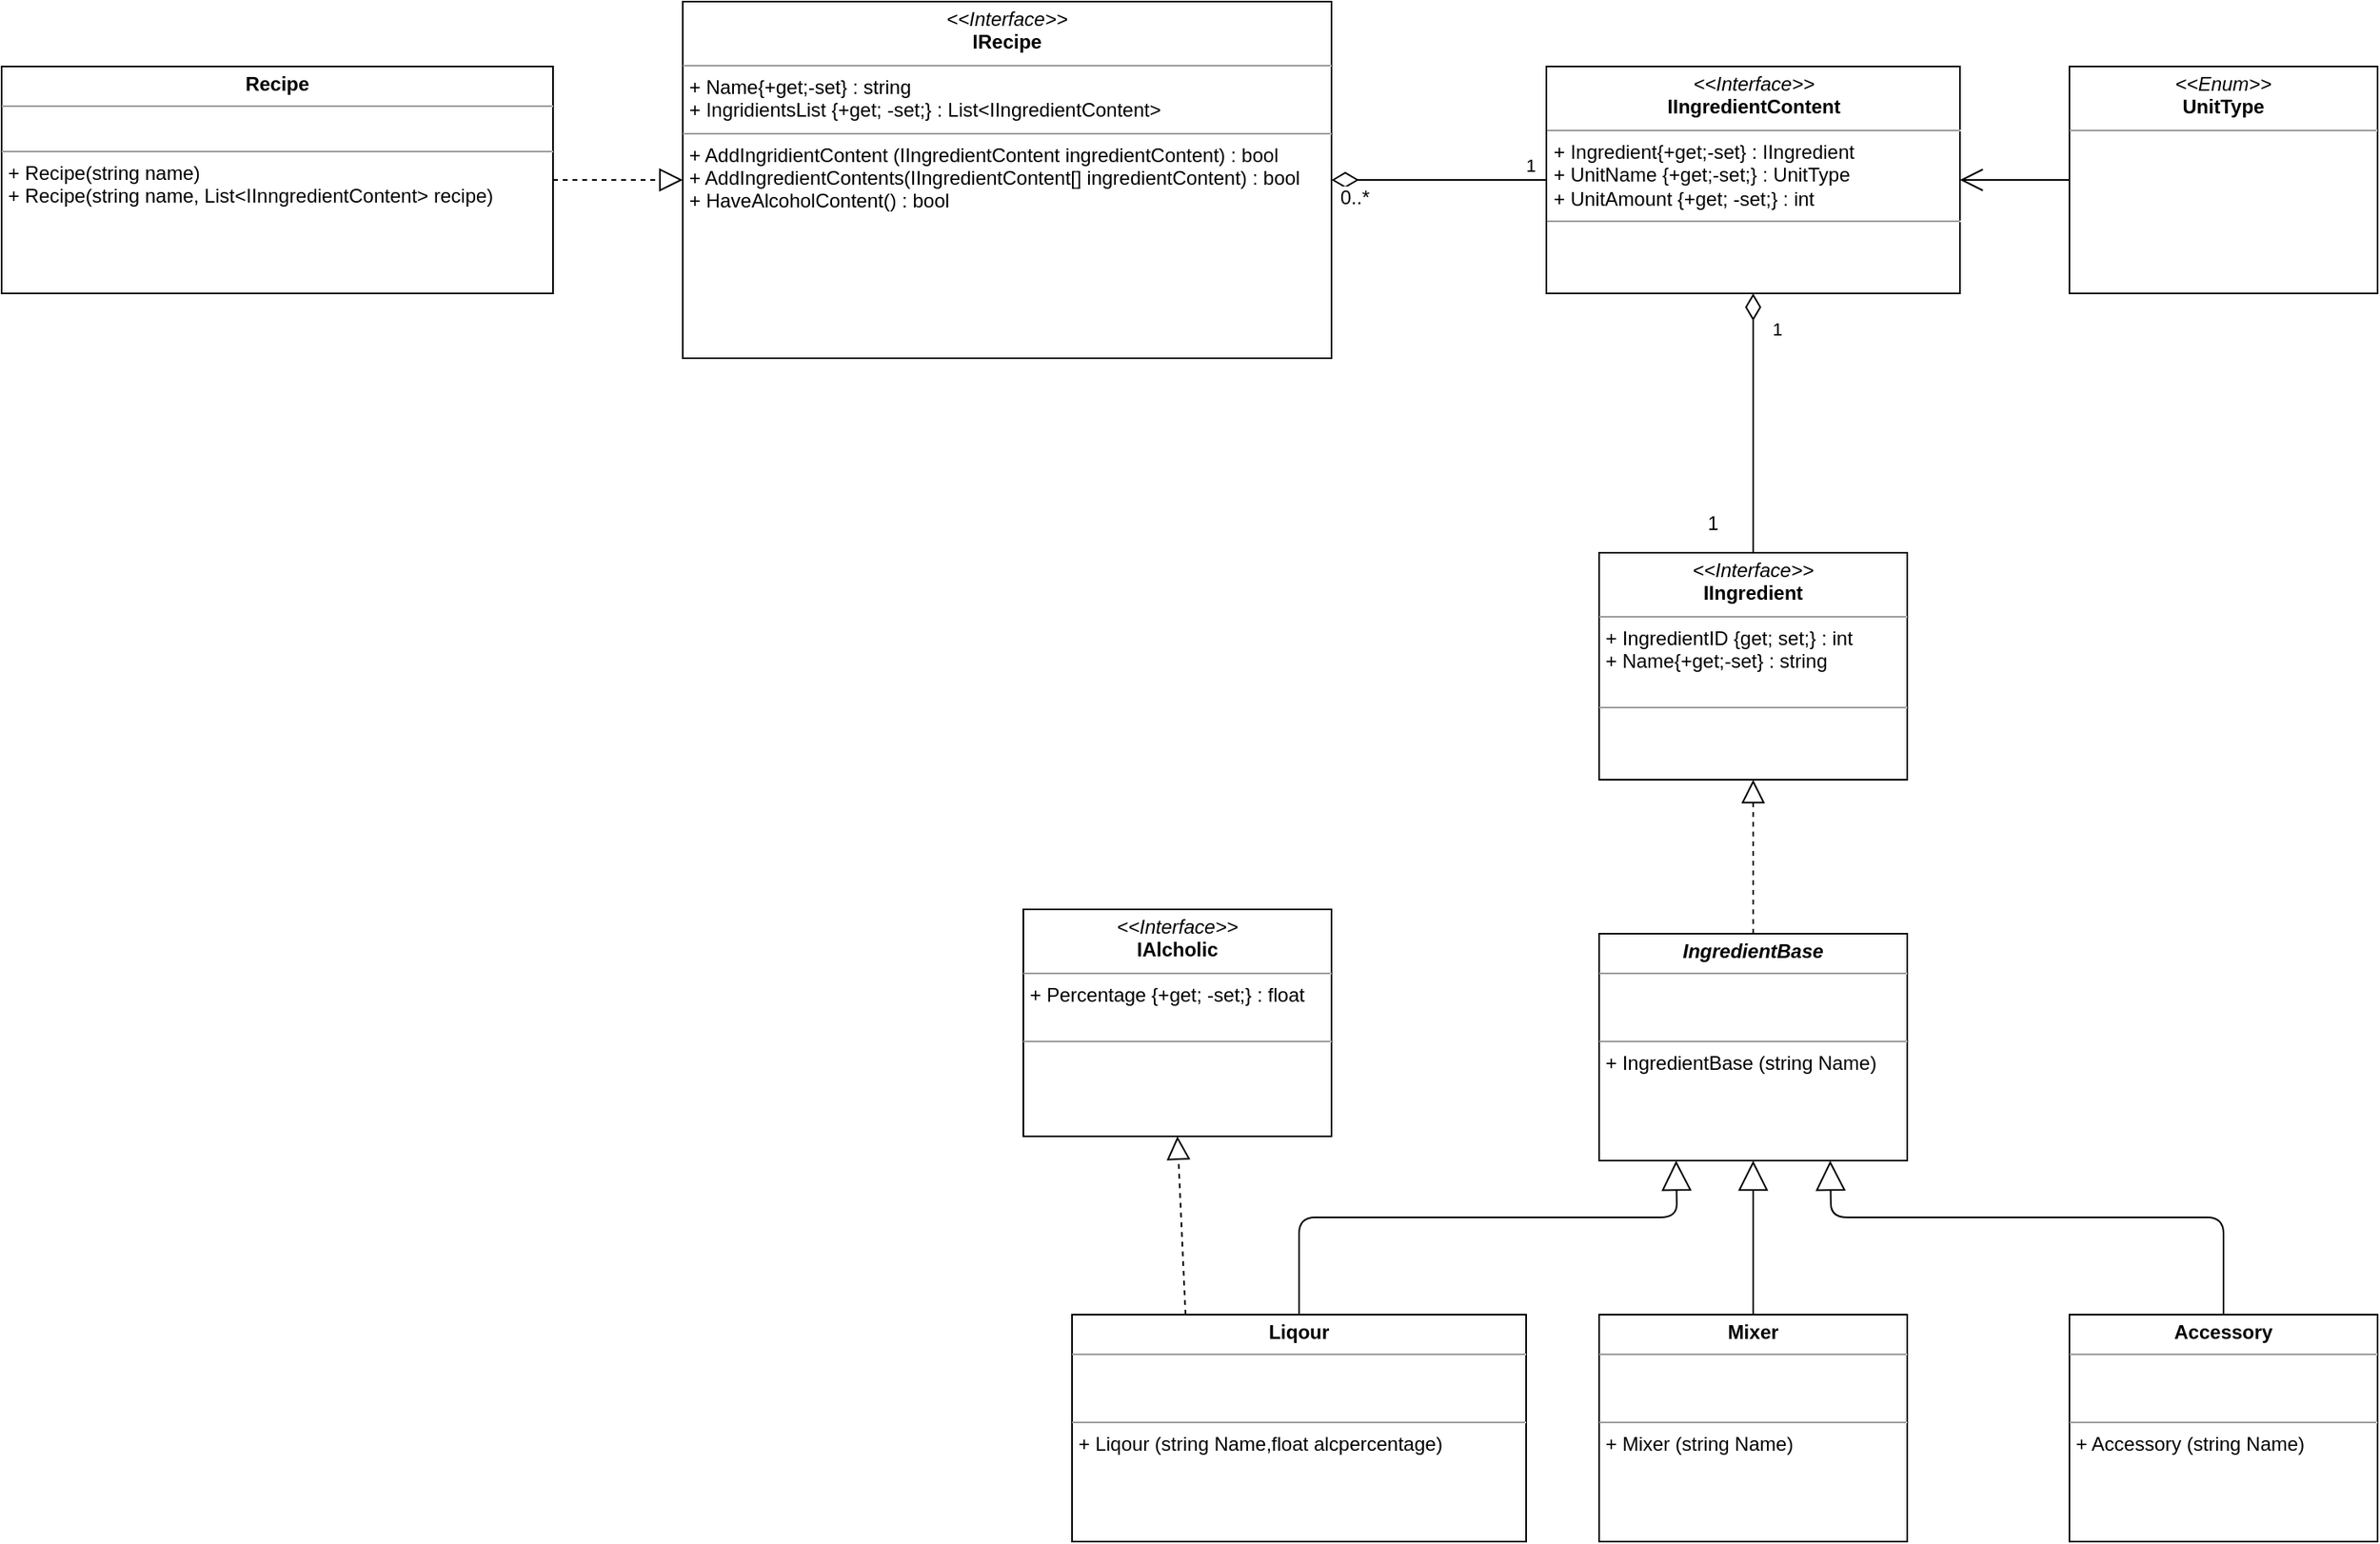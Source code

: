 <mxfile version="11.1.1" type="device"><diagram id="YM3aMSOAbkencKAcVOhW" name="Page-1"><mxGraphModel dx="2272" dy="824" grid="1" gridSize="10" guides="1" tooltips="1" connect="1" arrows="1" fold="1" page="1" pageScale="1" pageWidth="850" pageHeight="1100" math="0" shadow="0"><root><mxCell id="0"/><mxCell id="1" parent="0"/><mxCell id="JwihVDg0G1REesopHHZJ-3" value="&lt;p style=&quot;margin: 0px ; margin-top: 4px ; text-align: center&quot;&gt;&lt;b&gt;Mixer&lt;/b&gt;&lt;/p&gt;&lt;hr size=&quot;1&quot;&gt;&lt;p style=&quot;margin: 0px ; margin-left: 4px&quot;&gt;&lt;br&gt;&lt;br&gt;&lt;/p&gt;&lt;hr size=&quot;1&quot;&gt;&lt;p style=&quot;margin: 0px ; margin-left: 4px&quot;&gt;+ Mixer (string Name)&lt;/p&gt;" style="verticalAlign=top;align=left;overflow=fill;fontSize=12;fontFamily=Helvetica;html=1;" parent="1" vertex="1"><mxGeometry x="365" y="835" width="190" height="140" as="geometry"/></mxCell><mxCell id="JwihVDg0G1REesopHHZJ-2" value="&lt;p style=&quot;margin: 0px ; margin-top: 4px ; text-align: center&quot;&gt;&lt;i&gt;&amp;lt;&amp;lt;Interface&amp;gt;&amp;gt;&lt;/i&gt;&lt;br&gt;&lt;b&gt;IAlcholic&lt;/b&gt;&lt;/p&gt;&lt;hr size=&quot;1&quot;&gt;&lt;p style=&quot;margin: 0px ; margin-left: 4px&quot;&gt;+ Percentage {+get; -set;} : float&lt;br&gt;&lt;br&gt;&lt;/p&gt;&lt;hr size=&quot;1&quot;&gt;&lt;p style=&quot;margin: 0px ; margin-left: 4px&quot;&gt;&lt;br&gt;&lt;/p&gt;" style="verticalAlign=top;align=left;overflow=fill;fontSize=12;fontFamily=Helvetica;html=1;" parent="1" vertex="1"><mxGeometry x="10" y="585" width="190" height="140" as="geometry"/></mxCell><mxCell id="JwihVDg0G1REesopHHZJ-5" value="&lt;p style=&quot;margin: 0px ; margin-top: 4px ; text-align: center&quot;&gt;&lt;b&gt;Liqour&lt;/b&gt;&lt;/p&gt;&lt;hr size=&quot;1&quot;&gt;&lt;p style=&quot;margin: 0px ; margin-left: 4px&quot;&gt;&lt;br&gt;&lt;br&gt;&lt;/p&gt;&lt;hr size=&quot;1&quot;&gt;&lt;p style=&quot;margin: 0px ; margin-left: 4px&quot;&gt;+ Liqour (string Name,float alcpercentage)&lt;/p&gt;" style="verticalAlign=top;align=left;overflow=fill;fontSize=12;fontFamily=Helvetica;html=1;" parent="1" vertex="1"><mxGeometry x="40" y="835" width="280" height="140" as="geometry"/></mxCell><mxCell id="JwihVDg0G1REesopHHZJ-12" value="&lt;p style=&quot;margin: 0px ; margin-top: 4px ; text-align: center&quot;&gt;&lt;b&gt;Accessory&lt;/b&gt;&lt;/p&gt;&lt;hr size=&quot;1&quot;&gt;&lt;p style=&quot;margin: 0px ; margin-left: 4px&quot;&gt;&lt;br&gt;&lt;br&gt;&lt;/p&gt;&lt;hr size=&quot;1&quot;&gt;&lt;p style=&quot;margin: 0px ; margin-left: 4px&quot;&gt;+ Accessory (string Name)&lt;/p&gt;" style="verticalAlign=top;align=left;overflow=fill;fontSize=12;fontFamily=Helvetica;html=1;" parent="1" vertex="1"><mxGeometry x="655" y="835" width="190" height="140" as="geometry"/></mxCell><mxCell id="JwihVDg0G1REesopHHZJ-17" value="&lt;p style=&quot;margin: 0px ; margin-top: 4px ; text-align: center&quot;&gt;&lt;i&gt;&amp;lt;&amp;lt;Interface&amp;gt;&amp;gt;&lt;/i&gt;&lt;br&gt;&lt;b&gt;IIngredient&lt;/b&gt;&lt;/p&gt;&lt;hr size=&quot;1&quot;&gt;&lt;p style=&quot;margin: 0px ; margin-left: 4px&quot;&gt;+ IngredientID {get; set;} : int&lt;br&gt;+ Name{+get;-set} : string&lt;/p&gt;&lt;p style=&quot;margin: 0px ; margin-left: 4px&quot;&gt;&lt;br&gt;&lt;/p&gt;&lt;hr size=&quot;1&quot;&gt;&lt;p style=&quot;margin: 0px ; margin-left: 4px&quot;&gt;&lt;br&gt;&lt;/p&gt;" style="verticalAlign=top;align=left;overflow=fill;fontSize=12;fontFamily=Helvetica;html=1;" parent="1" vertex="1"><mxGeometry x="365" y="365" width="190" height="140" as="geometry"/></mxCell><mxCell id="JwihVDg0G1REesopHHZJ-21" value="&lt;p style=&quot;margin: 0px ; margin-top: 4px ; text-align: center&quot;&gt;&lt;i&gt;&amp;lt;&amp;lt;Interface&amp;gt;&amp;gt;&lt;/i&gt;&lt;br&gt;&lt;b&gt;IRecipe&lt;/b&gt;&lt;/p&gt;&lt;hr size=&quot;1&quot;&gt;&lt;p style=&quot;margin: 0px ; margin-left: 4px&quot;&gt;+ Name{+get;-set} : string&lt;br&gt;+ IngridientsList {+get; -set;} : List&amp;lt;IIngredientContent&amp;gt;&lt;/p&gt;&lt;hr size=&quot;1&quot;&gt;&lt;p style=&quot;margin: 0px ; margin-left: 4px&quot;&gt;&lt;span&gt;+ AddIngridientContent (IIngredientContent ingredientContent) : bool&lt;/span&gt;&lt;br&gt;&lt;/p&gt;&lt;p style=&quot;margin: 0px ; margin-left: 4px&quot;&gt;&lt;span&gt;+ AddIngredientContents(IIngredientContent[] ingredientContent) : bool&lt;/span&gt;&lt;/p&gt;&lt;p style=&quot;margin: 0px ; margin-left: 4px&quot;&gt;&lt;span&gt;+ HaveAlcoholContent() : bool&lt;/span&gt;&lt;/p&gt;&lt;p style=&quot;margin: 0px ; margin-left: 4px&quot;&gt;&lt;br&gt;&lt;/p&gt;" style="verticalAlign=top;align=left;overflow=fill;fontSize=12;fontFamily=Helvetica;html=1;" parent="1" vertex="1"><mxGeometry x="-200" y="25" width="400" height="220" as="geometry"/></mxCell><mxCell id="YZ8XRARif8vNYeRSXwQ_-1" value="&lt;p style=&quot;margin: 0px ; margin-top: 4px ; text-align: center&quot;&gt;&lt;i&gt;&amp;lt;&amp;lt;Interface&amp;gt;&amp;gt;&lt;/i&gt;&lt;br&gt;&lt;b&gt;IIngredientContent&lt;/b&gt;&lt;/p&gt;&lt;hr size=&quot;1&quot;&gt;&lt;p style=&quot;margin: 0px ; margin-left: 4px&quot;&gt;+ Ingredient{+get;-set} : IIngredient&lt;/p&gt;&lt;p style=&quot;margin: 0px ; margin-left: 4px&quot;&gt;+ UnitName {+get;-set;} : UnitType&lt;/p&gt;&lt;p style=&quot;margin: 0px ; margin-left: 4px&quot;&gt;+ UnitAmount {+get; -set;} : int&lt;/p&gt;&lt;hr size=&quot;1&quot;&gt;&lt;p style=&quot;margin: 0px ; margin-left: 4px&quot;&gt;&lt;br&gt;&lt;/p&gt;" style="verticalAlign=top;align=left;overflow=fill;fontSize=12;fontFamily=Helvetica;html=1;" parent="1" vertex="1"><mxGeometry x="332.5" y="65" width="255" height="140" as="geometry"/></mxCell><mxCell id="YZ8XRARif8vNYeRSXwQ_-2" value="&lt;p style=&quot;margin: 0px ; margin-top: 4px ; text-align: center&quot;&gt;&lt;i&gt;&amp;lt;&amp;lt;Enum&amp;gt;&amp;gt;&lt;/i&gt;&lt;br&gt;&lt;b&gt;UnitType&lt;/b&gt;&lt;/p&gt;&lt;hr size=&quot;1&quot;&gt;&lt;p style=&quot;margin: 0px ; margin-left: 4px&quot;&gt;&lt;br&gt;&lt;/p&gt;" style="verticalAlign=top;align=left;overflow=fill;fontSize=12;fontFamily=Helvetica;html=1;" parent="1" vertex="1"><mxGeometry x="655" y="65" width="190" height="140" as="geometry"/></mxCell><mxCell id="YZ8XRARif8vNYeRSXwQ_-5" value="" style="endArrow=open;endFill=1;endSize=12;html=1;exitX=0;exitY=0.5;exitDx=0;exitDy=0;entryX=1;entryY=0.5;entryDx=0;entryDy=0;" parent="1" source="YZ8XRARif8vNYeRSXwQ_-2" target="YZ8XRARif8vNYeRSXwQ_-1" edge="1"><mxGeometry width="160" relative="1" as="geometry"><mxPoint x="600" y="225" as="sourcePoint"/><mxPoint x="760" y="225" as="targetPoint"/></mxGeometry></mxCell><mxCell id="YZ8XRARif8vNYeRSXwQ_-16" value="1" style="endArrow=none;html=1;endSize=12;startArrow=diamondThin;startSize=14;startFill=0;edgeStyle=orthogonalEdgeStyle;align=left;verticalAlign=bottom;strokeWidth=1;endFill=0;exitX=0.5;exitY=1;exitDx=0;exitDy=0;entryX=0.5;entryY=0;entryDx=0;entryDy=0;" parent="1" source="YZ8XRARif8vNYeRSXwQ_-1" target="JwihVDg0G1REesopHHZJ-17" edge="1"><mxGeometry x="-0.621" y="10" relative="1" as="geometry"><mxPoint x="240" y="274.167" as="sourcePoint"/><mxPoint x="400" y="274.167" as="targetPoint"/><mxPoint as="offset"/></mxGeometry></mxCell><mxCell id="YZ8XRARif8vNYeRSXwQ_-19" value="1" style="text;html=1;resizable=0;points=[];autosize=1;align=left;verticalAlign=top;spacingTop=-4;" parent="1" vertex="1"><mxGeometry x="430" y="337" width="20" height="20" as="geometry"/></mxCell><mxCell id="YZ8XRARif8vNYeRSXwQ_-20" value="1" style="endArrow=none;html=1;endSize=12;startArrow=diamondThin;startSize=14;startFill=0;edgeStyle=orthogonalEdgeStyle;align=left;verticalAlign=bottom;strokeWidth=1;endFill=0;exitX=1;exitY=0.5;exitDx=0;exitDy=0;entryX=0;entryY=0.5;entryDx=0;entryDy=0;" parent="1" source="JwihVDg0G1REesopHHZJ-21" target="YZ8XRARif8vNYeRSXwQ_-1" edge="1"><mxGeometry x="0.778" relative="1" as="geometry"><mxPoint x="470" y="214.667" as="sourcePoint"/><mxPoint x="310" y="135" as="targetPoint"/><mxPoint as="offset"/></mxGeometry></mxCell><mxCell id="YZ8XRARif8vNYeRSXwQ_-21" value="0..*" style="text;html=1;resizable=0;points=[];align=center;verticalAlign=middle;labelBackgroundColor=#ffffff;" parent="YZ8XRARif8vNYeRSXwQ_-20" vertex="1" connectable="0"><mxGeometry x="-0.696" y="3" relative="1" as="geometry"><mxPoint x="-6" y="13.5" as="offset"/></mxGeometry></mxCell><mxCell id="YZ8XRARif8vNYeRSXwQ_-22" value="&lt;p style=&quot;margin: 0px ; margin-top: 4px ; text-align: center&quot;&gt;&lt;b&gt;Recipe&lt;/b&gt;&lt;/p&gt;&lt;hr size=&quot;1&quot;&gt;&lt;p style=&quot;margin: 0px ; margin-left: 4px&quot;&gt;&lt;br&gt;&lt;/p&gt;&lt;hr size=&quot;1&quot;&gt;&lt;p style=&quot;margin: 0px ; margin-left: 4px&quot;&gt;+ Recipe(string name)&lt;/p&gt;&lt;p style=&quot;margin: 0px ; margin-left: 4px&quot;&gt;+ Recipe(string name, List&amp;lt;IInngredientContent&amp;gt; recipe)&lt;/p&gt;" style="verticalAlign=top;align=left;overflow=fill;fontSize=12;fontFamily=Helvetica;html=1;" parent="1" vertex="1"><mxGeometry x="-620" y="65" width="340" height="140" as="geometry"/></mxCell><mxCell id="YZ8XRARif8vNYeRSXwQ_-27" value="" style="endArrow=block;dashed=1;endFill=0;endSize=12;html=1;strokeWidth=1;exitX=0.5;exitY=0;exitDx=0;exitDy=0;entryX=0.5;entryY=1;entryDx=0;entryDy=0;" parent="1" source="YZ8XRARif8vNYeRSXwQ_-29" target="JwihVDg0G1REesopHHZJ-17" edge="1"><mxGeometry width="160" relative="1" as="geometry"><mxPoint x="190" y="845" as="sourcePoint"/><mxPoint x="190" y="735" as="targetPoint"/></mxGeometry></mxCell><mxCell id="YZ8XRARif8vNYeRSXwQ_-29" value="&lt;p style=&quot;margin: 0px ; margin-top: 4px ; text-align: center&quot;&gt;&lt;b&gt;&lt;i&gt;IngredientBase&lt;/i&gt;&lt;/b&gt;&lt;/p&gt;&lt;hr size=&quot;1&quot;&gt;&lt;p style=&quot;margin: 0px ; margin-left: 4px&quot;&gt;&lt;br&gt;&lt;br&gt;&lt;/p&gt;&lt;hr size=&quot;1&quot;&gt;&lt;p style=&quot;margin: 0px ; margin-left: 4px&quot;&gt;+ IngredientBase (string Name)&lt;/p&gt;" style="verticalAlign=top;align=left;overflow=fill;fontSize=12;fontFamily=Helvetica;html=1;" parent="1" vertex="1"><mxGeometry x="365" y="600" width="190" height="140" as="geometry"/></mxCell><mxCell id="YZ8XRARif8vNYeRSXwQ_-30" value="" style="endArrow=block;dashed=1;endFill=0;endSize=12;html=1;strokeWidth=1;exitX=0.25;exitY=0;exitDx=0;exitDy=0;entryX=0.5;entryY=1;entryDx=0;entryDy=0;" parent="1" source="JwihVDg0G1REesopHHZJ-5" target="JwihVDg0G1REesopHHZJ-2" edge="1"><mxGeometry width="160" relative="1" as="geometry"><mxPoint x="470" y="610" as="sourcePoint"/><mxPoint x="470" y="515.0" as="targetPoint"/></mxGeometry></mxCell><mxCell id="YZ8XRARif8vNYeRSXwQ_-31" value="" style="endArrow=block;endSize=16;endFill=0;html=1;strokeWidth=1;exitX=0.5;exitY=0;exitDx=0;exitDy=0;entryX=0.25;entryY=1;entryDx=0;entryDy=0;" parent="1" source="JwihVDg0G1REesopHHZJ-5" target="YZ8XRARif8vNYeRSXwQ_-29" edge="1"><mxGeometry x="0.447" y="-31" width="160" relative="1" as="geometry"><mxPoint x="280" y="785" as="sourcePoint"/><mxPoint x="240" y="730" as="targetPoint"/><Array as="points"><mxPoint x="180" y="775"/><mxPoint x="413" y="775"/></Array><mxPoint as="offset"/></mxGeometry></mxCell><mxCell id="YZ8XRARif8vNYeRSXwQ_-32" value="" style="endArrow=block;endSize=16;endFill=0;html=1;strokeWidth=1;exitX=0.5;exitY=0;exitDx=0;exitDy=0;entryX=0.5;entryY=1;entryDx=0;entryDy=0;" parent="1" source="JwihVDg0G1REesopHHZJ-3" target="YZ8XRARif8vNYeRSXwQ_-29" edge="1"><mxGeometry x="0.053" y="-90" width="160" relative="1" as="geometry"><mxPoint x="190" y="845" as="sourcePoint"/><mxPoint x="422.5" y="750" as="targetPoint"/><mxPoint as="offset"/></mxGeometry></mxCell><mxCell id="YZ8XRARif8vNYeRSXwQ_-33" value="" style="endArrow=block;endSize=16;endFill=0;html=1;strokeWidth=1;exitX=0.5;exitY=0;exitDx=0;exitDy=0;entryX=0.75;entryY=1;entryDx=0;entryDy=0;" parent="1" source="JwihVDg0G1REesopHHZJ-12" target="YZ8XRARif8vNYeRSXwQ_-29" edge="1"><mxGeometry x="-0.048" y="-70" width="160" relative="1" as="geometry"><mxPoint x="470" y="845" as="sourcePoint"/><mxPoint x="700" y="720" as="targetPoint"/><Array as="points"><mxPoint x="750" y="775"/><mxPoint x="508" y="775"/></Array><mxPoint as="offset"/></mxGeometry></mxCell><mxCell id="YZ8XRARif8vNYeRSXwQ_-34" value="" style="endArrow=block;dashed=1;endFill=0;endSize=12;html=1;strokeWidth=1;exitX=1;exitY=0.5;exitDx=0;exitDy=0;entryX=0;entryY=0.5;entryDx=0;entryDy=0;" parent="1" source="YZ8XRARif8vNYeRSXwQ_-22" target="JwihVDg0G1REesopHHZJ-21" edge="1"><mxGeometry width="160" relative="1" as="geometry"><mxPoint x="470" y="610" as="sourcePoint"/><mxPoint x="470" y="515.0" as="targetPoint"/></mxGeometry></mxCell></root></mxGraphModel></diagram><diagram id="VkEmB2RXxNGK5qUrut8i" name="Page-2"><mxGraphModel dx="2272" dy="1924" grid="1" gridSize="10" guides="1" tooltips="1" connect="1" arrows="1" fold="1" page="1" pageScale="1" pageWidth="850" pageHeight="1100" math="0" shadow="0"><root><mxCell id="QDJYfBLmfk9MfmDo4EVI-0"/><mxCell id="QDJYfBLmfk9MfmDo4EVI-1" parent="QDJYfBLmfk9MfmDo4EVI-0"/><mxCell id="QDJYfBLmfk9MfmDo4EVI-2" value="&lt;div style=&quot;box-sizing: border-box ; width: 100% ; background: #e4e4e4 ; padding: 2px&quot;&gt;Accessory&lt;/div&gt;&lt;table style=&quot;width: 100% ; font-size: 1em&quot; cellpadding=&quot;2&quot; cellspacing=&quot;0&quot;&gt;&lt;tbody&gt;&lt;tr&gt;&lt;td&gt;PK,FK&lt;/td&gt;&lt;td&gt;IngredientID&lt;/td&gt;&lt;/tr&gt;&lt;/tbody&gt;&lt;/table&gt;" style="verticalAlign=top;align=left;overflow=fill;html=1;" vertex="1" parent="QDJYfBLmfk9MfmDo4EVI-1"><mxGeometry x="110" y="300" width="180" height="60" as="geometry"/></mxCell><mxCell id="QDJYfBLmfk9MfmDo4EVI-3" value="&lt;div style=&quot;box-sizing: border-box ; width: 100% ; background: #e4e4e4 ; padding: 2px&quot;&gt;IngredientBases&lt;/div&gt;&lt;table style=&quot;width: 100% ; font-size: 1em&quot; cellpadding=&quot;2&quot; cellspacing=&quot;0&quot;&gt;&lt;tbody&gt;&lt;tr&gt;&lt;td&gt;PK&lt;/td&gt;&lt;td&gt;IngredientID&lt;/td&gt;&lt;/tr&gt;&lt;tr&gt;&lt;td&gt;&lt;br&gt;&lt;/td&gt;&lt;td&gt;Name&lt;/td&gt;&lt;/tr&gt;&lt;/tbody&gt;&lt;/table&gt;" style="verticalAlign=top;align=left;overflow=fill;html=1;" vertex="1" parent="QDJYfBLmfk9MfmDo4EVI-1"><mxGeometry x="260" y="110" width="180" height="90" as="geometry"/></mxCell><mxCell id="QDJYfBLmfk9MfmDo4EVI-4" value="" style="endArrow=none;html=1;edgeStyle=orthogonalEdgeStyle;exitX=0.5;exitY=0;exitDx=0;exitDy=0;entryX=0.25;entryY=1;entryDx=0;entryDy=0;" edge="1" parent="QDJYfBLmfk9MfmDo4EVI-1" source="QDJYfBLmfk9MfmDo4EVI-2" target="QDJYfBLmfk9MfmDo4EVI-3"><mxGeometry relative="1" as="geometry"><mxPoint x="360" y="260" as="sourcePoint"/><mxPoint x="520" y="260" as="targetPoint"/></mxGeometry></mxCell><mxCell id="QDJYfBLmfk9MfmDo4EVI-5" value="0..*" style="resizable=0;html=1;align=left;verticalAlign=bottom;labelBackgroundColor=#ffffff;fontSize=10;" connectable="0" vertex="1" parent="QDJYfBLmfk9MfmDo4EVI-4"><mxGeometry x="-1" relative="1" as="geometry"/></mxCell><mxCell id="QDJYfBLmfk9MfmDo4EVI-6" value="1" style="resizable=0;html=1;align=right;verticalAlign=bottom;labelBackgroundColor=#ffffff;fontSize=10;" connectable="0" vertex="1" parent="QDJYfBLmfk9MfmDo4EVI-4"><mxGeometry x="1" relative="1" as="geometry"><mxPoint x="-5" y="20" as="offset"/></mxGeometry></mxCell><mxCell id="QDJYfBLmfk9MfmDo4EVI-7" value="&lt;div style=&quot;box-sizing: border-box ; width: 100% ; background: #e4e4e4 ; padding: 2px&quot;&gt;IngredientContents&lt;/div&gt;&lt;table style=&quot;width: 100% ; font-size: 1em&quot; cellpadding=&quot;2&quot; cellspacing=&quot;0&quot;&gt;&lt;tbody&gt;&lt;tr&gt;&lt;td&gt;PK&lt;/td&gt;&lt;td&gt;IngredientContentID&lt;/td&gt;&lt;/tr&gt;&lt;tr&gt;&lt;td&gt;&lt;br&gt;&lt;/td&gt;&lt;td&gt;UnitType&lt;/td&gt;&lt;/tr&gt;&lt;tr&gt;&lt;td&gt;&lt;br&gt;&lt;/td&gt;&lt;td&gt;UnitAmount&lt;/td&gt;&lt;/tr&gt;&lt;tr&gt;&lt;td&gt;FK&lt;/td&gt;&lt;td&gt;Ingredient_IngredientID&lt;/td&gt;&lt;/tr&gt;&lt;tr&gt;&lt;td&gt;FK&lt;/td&gt;&lt;td&gt;Recipe_RecipeID&lt;/td&gt;&lt;/tr&gt;&lt;/tbody&gt;&lt;/table&gt;" style="verticalAlign=top;align=left;overflow=fill;html=1;" vertex="1" parent="QDJYfBLmfk9MfmDo4EVI-1"><mxGeometry x="260" y="-80" width="180" height="110" as="geometry"/></mxCell><mxCell id="QDJYfBLmfk9MfmDo4EVI-8" value="" style="endArrow=none;html=1;edgeStyle=orthogonalEdgeStyle;exitX=0.5;exitY=1;exitDx=0;exitDy=0;entryX=0.5;entryY=0;entryDx=0;entryDy=0;" edge="1" parent="QDJYfBLmfk9MfmDo4EVI-1" source="QDJYfBLmfk9MfmDo4EVI-7" target="QDJYfBLmfk9MfmDo4EVI-3"><mxGeometry relative="1" as="geometry"><mxPoint x="210" y="310" as="sourcePoint"/><mxPoint x="315" y="210" as="targetPoint"/></mxGeometry></mxCell><mxCell id="QDJYfBLmfk9MfmDo4EVI-9" value="0..*" style="resizable=0;html=1;align=left;verticalAlign=bottom;labelBackgroundColor=#ffffff;fontSize=10;" connectable="0" vertex="1" parent="QDJYfBLmfk9MfmDo4EVI-8"><mxGeometry x="-1" relative="1" as="geometry"><mxPoint x="-20" y="80" as="offset"/></mxGeometry></mxCell><mxCell id="QDJYfBLmfk9MfmDo4EVI-10" value="1" style="resizable=0;html=1;align=right;verticalAlign=bottom;labelBackgroundColor=#ffffff;fontSize=10;" connectable="0" vertex="1" parent="QDJYfBLmfk9MfmDo4EVI-8"><mxGeometry x="1" relative="1" as="geometry"><mxPoint x="20" y="-60" as="offset"/></mxGeometry></mxCell><mxCell id="QDJYfBLmfk9MfmDo4EVI-11" value="&lt;div style=&quot;box-sizing: border-box ; width: 100% ; background: #e4e4e4 ; padding: 2px&quot;&gt;Liqour&lt;/div&gt;&lt;table style=&quot;width: 100% ; font-size: 1em&quot; cellpadding=&quot;2&quot; cellspacing=&quot;0&quot;&gt;&lt;tbody&gt;&lt;tr&gt;&lt;td&gt;PK,FK&lt;/td&gt;&lt;td&gt;IngredientID&lt;/td&gt;&lt;/tr&gt;&lt;tr&gt;&lt;td&gt;&lt;br&gt;&lt;/td&gt;&lt;td&gt;Percentage&lt;/td&gt;&lt;/tr&gt;&lt;/tbody&gt;&lt;/table&gt;" style="verticalAlign=top;align=left;overflow=fill;html=1;" vertex="1" parent="QDJYfBLmfk9MfmDo4EVI-1"><mxGeometry x="260" y="450" width="180" height="60" as="geometry"/></mxCell><mxCell id="QDJYfBLmfk9MfmDo4EVI-12" value="" style="endArrow=none;html=1;edgeStyle=orthogonalEdgeStyle;exitX=0.5;exitY=0;exitDx=0;exitDy=0;entryX=0.5;entryY=1;entryDx=0;entryDy=0;endFill=0;" edge="1" parent="QDJYfBLmfk9MfmDo4EVI-1" source="QDJYfBLmfk9MfmDo4EVI-11" target="QDJYfBLmfk9MfmDo4EVI-3"><mxGeometry relative="1" as="geometry"><mxPoint x="540" y="410" as="sourcePoint"/><mxPoint x="485" y="350" as="targetPoint"/></mxGeometry></mxCell><mxCell id="QDJYfBLmfk9MfmDo4EVI-13" value="0..*" style="resizable=0;html=1;align=left;verticalAlign=bottom;labelBackgroundColor=#ffffff;fontSize=10;" connectable="0" vertex="1" parent="QDJYfBLmfk9MfmDo4EVI-12"><mxGeometry x="-1" relative="1" as="geometry"/></mxCell><mxCell id="QDJYfBLmfk9MfmDo4EVI-14" value="1" style="resizable=0;html=1;align=right;verticalAlign=bottom;labelBackgroundColor=#ffffff;fontSize=10;" connectable="0" vertex="1" parent="QDJYfBLmfk9MfmDo4EVI-12"><mxGeometry x="1" relative="1" as="geometry"><mxPoint x="-5" y="20" as="offset"/></mxGeometry></mxCell><mxCell id="QDJYfBLmfk9MfmDo4EVI-15" value="&lt;div style=&quot;box-sizing: border-box ; width: 100% ; background: #e4e4e4 ; padding: 2px&quot;&gt;Mixer&lt;/div&gt;&lt;table style=&quot;width: 100% ; font-size: 1em&quot; cellpadding=&quot;2&quot; cellspacing=&quot;0&quot;&gt;&lt;tbody&gt;&lt;tr&gt;&lt;td&gt;PK,FK&lt;/td&gt;&lt;td&gt;IngredientID&lt;/td&gt;&lt;/tr&gt;&lt;/tbody&gt;&lt;/table&gt;" style="verticalAlign=top;align=left;overflow=fill;html=1;" vertex="1" parent="QDJYfBLmfk9MfmDo4EVI-1"><mxGeometry x="390" y="300" width="180" height="60" as="geometry"/></mxCell><mxCell id="QDJYfBLmfk9MfmDo4EVI-16" value="" style="endArrow=none;html=1;edgeStyle=orthogonalEdgeStyle;exitX=0.5;exitY=0;exitDx=0;exitDy=0;entryX=0.75;entryY=1;entryDx=0;entryDy=0;" edge="1" parent="QDJYfBLmfk9MfmDo4EVI-1" source="QDJYfBLmfk9MfmDo4EVI-15" target="QDJYfBLmfk9MfmDo4EVI-3"><mxGeometry relative="1" as="geometry"><mxPoint x="700" y="330" as="sourcePoint"/><mxPoint x="645" y="270" as="targetPoint"/></mxGeometry></mxCell><mxCell id="QDJYfBLmfk9MfmDo4EVI-17" value="0..*" style="resizable=0;html=1;align=left;verticalAlign=bottom;labelBackgroundColor=#ffffff;fontSize=10;" connectable="0" vertex="1" parent="QDJYfBLmfk9MfmDo4EVI-16"><mxGeometry x="-1" relative="1" as="geometry"/></mxCell><mxCell id="QDJYfBLmfk9MfmDo4EVI-18" value="1" style="resizable=0;html=1;align=right;verticalAlign=bottom;labelBackgroundColor=#ffffff;fontSize=10;" connectable="0" vertex="1" parent="QDJYfBLmfk9MfmDo4EVI-16"><mxGeometry x="1" relative="1" as="geometry"><mxPoint x="-5" y="20" as="offset"/></mxGeometry></mxCell><mxCell id="QDJYfBLmfk9MfmDo4EVI-19" value="&lt;div style=&quot;box-sizing: border-box ; width: 100% ; background: #e4e4e4 ; padding: 2px&quot;&gt;Recipes&lt;/div&gt;&lt;table style=&quot;width: 100% ; font-size: 1em&quot; cellpadding=&quot;2&quot; cellspacing=&quot;0&quot;&gt;&lt;tbody&gt;&lt;tr&gt;&lt;td&gt;PK&lt;/td&gt;&lt;td&gt;RecipeID&lt;/td&gt;&lt;/tr&gt;&lt;tr&gt;&lt;td&gt;&lt;br&gt;&lt;/td&gt;&lt;td&gt;Name&lt;/td&gt;&lt;/tr&gt;&lt;/tbody&gt;&lt;/table&gt;" style="verticalAlign=top;align=left;overflow=fill;html=1;" vertex="1" parent="QDJYfBLmfk9MfmDo4EVI-1"><mxGeometry x="-60" y="-80" width="180" height="110" as="geometry"/></mxCell><mxCell id="QDJYfBLmfk9MfmDo4EVI-20" value="" style="endArrow=none;html=1;edgeStyle=orthogonalEdgeStyle;exitX=0;exitY=0.5;exitDx=0;exitDy=0;entryX=1;entryY=0.5;entryDx=0;entryDy=0;" edge="1" parent="QDJYfBLmfk9MfmDo4EVI-1" source="QDJYfBLmfk9MfmDo4EVI-7" target="QDJYfBLmfk9MfmDo4EVI-19"><mxGeometry relative="1" as="geometry"><mxPoint x="360" y="40" as="sourcePoint"/><mxPoint x="360" y="120" as="targetPoint"/></mxGeometry></mxCell><mxCell id="QDJYfBLmfk9MfmDo4EVI-21" value="0..*" style="resizable=0;html=1;align=left;verticalAlign=bottom;labelBackgroundColor=#ffffff;fontSize=10;" connectable="0" vertex="1" parent="QDJYfBLmfk9MfmDo4EVI-20"><mxGeometry x="-1" relative="1" as="geometry"><mxPoint x="-130" y="-15" as="offset"/></mxGeometry></mxCell><mxCell id="QDJYfBLmfk9MfmDo4EVI-22" value="1" style="resizable=0;html=1;align=right;verticalAlign=bottom;labelBackgroundColor=#ffffff;fontSize=10;" connectable="0" vertex="1" parent="QDJYfBLmfk9MfmDo4EVI-20"><mxGeometry x="1" relative="1" as="geometry"><mxPoint x="130" y="25" as="offset"/></mxGeometry></mxCell></root></mxGraphModel></diagram></mxfile>